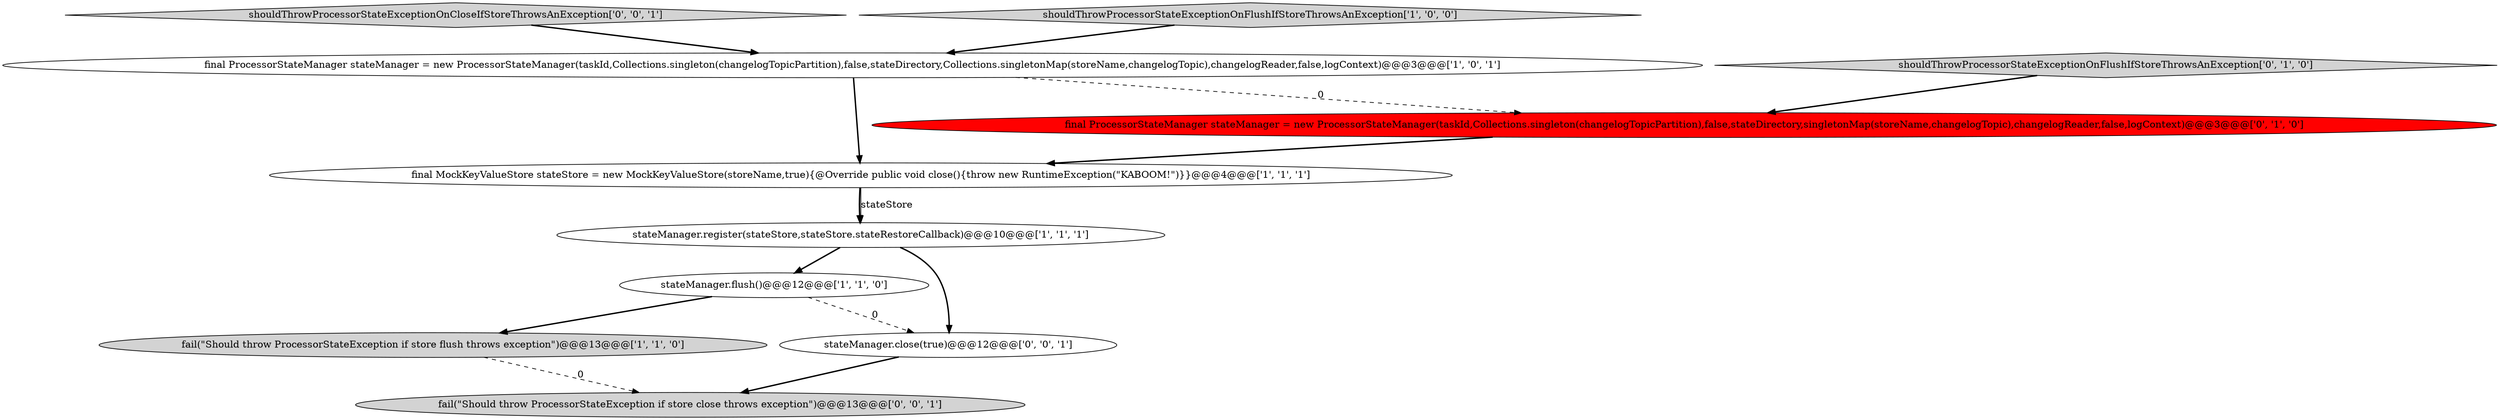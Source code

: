digraph {
8 [style = filled, label = "shouldThrowProcessorStateExceptionOnCloseIfStoreThrowsAnException['0', '0', '1']", fillcolor = lightgray, shape = diamond image = "AAA0AAABBB3BBB"];
3 [style = filled, label = "stateManager.flush()@@@12@@@['1', '1', '0']", fillcolor = white, shape = ellipse image = "AAA0AAABBB1BBB"];
0 [style = filled, label = "final MockKeyValueStore stateStore = new MockKeyValueStore(storeName,true){@Override public void close(){throw new RuntimeException(\"KABOOM!\")}}@@@4@@@['1', '1', '1']", fillcolor = white, shape = ellipse image = "AAA0AAABBB1BBB"];
4 [style = filled, label = "final ProcessorStateManager stateManager = new ProcessorStateManager(taskId,Collections.singleton(changelogTopicPartition),false,stateDirectory,Collections.singletonMap(storeName,changelogTopic),changelogReader,false,logContext)@@@3@@@['1', '0', '1']", fillcolor = white, shape = ellipse image = "AAA0AAABBB1BBB"];
1 [style = filled, label = "stateManager.register(stateStore,stateStore.stateRestoreCallback)@@@10@@@['1', '1', '1']", fillcolor = white, shape = ellipse image = "AAA0AAABBB1BBB"];
2 [style = filled, label = "fail(\"Should throw ProcessorStateException if store flush throws exception\")@@@13@@@['1', '1', '0']", fillcolor = lightgray, shape = ellipse image = "AAA0AAABBB1BBB"];
6 [style = filled, label = "shouldThrowProcessorStateExceptionOnFlushIfStoreThrowsAnException['0', '1', '0']", fillcolor = lightgray, shape = diamond image = "AAA0AAABBB2BBB"];
10 [style = filled, label = "fail(\"Should throw ProcessorStateException if store close throws exception\")@@@13@@@['0', '0', '1']", fillcolor = lightgray, shape = ellipse image = "AAA0AAABBB3BBB"];
5 [style = filled, label = "shouldThrowProcessorStateExceptionOnFlushIfStoreThrowsAnException['1', '0', '0']", fillcolor = lightgray, shape = diamond image = "AAA0AAABBB1BBB"];
9 [style = filled, label = "stateManager.close(true)@@@12@@@['0', '0', '1']", fillcolor = white, shape = ellipse image = "AAA0AAABBB3BBB"];
7 [style = filled, label = "final ProcessorStateManager stateManager = new ProcessorStateManager(taskId,Collections.singleton(changelogTopicPartition),false,stateDirectory,singletonMap(storeName,changelogTopic),changelogReader,false,logContext)@@@3@@@['0', '1', '0']", fillcolor = red, shape = ellipse image = "AAA1AAABBB2BBB"];
1->3 [style = bold, label=""];
1->9 [style = bold, label=""];
7->0 [style = bold, label=""];
8->4 [style = bold, label=""];
9->10 [style = bold, label=""];
3->2 [style = bold, label=""];
6->7 [style = bold, label=""];
3->9 [style = dashed, label="0"];
4->7 [style = dashed, label="0"];
0->1 [style = bold, label=""];
0->1 [style = solid, label="stateStore"];
5->4 [style = bold, label=""];
2->10 [style = dashed, label="0"];
4->0 [style = bold, label=""];
}
